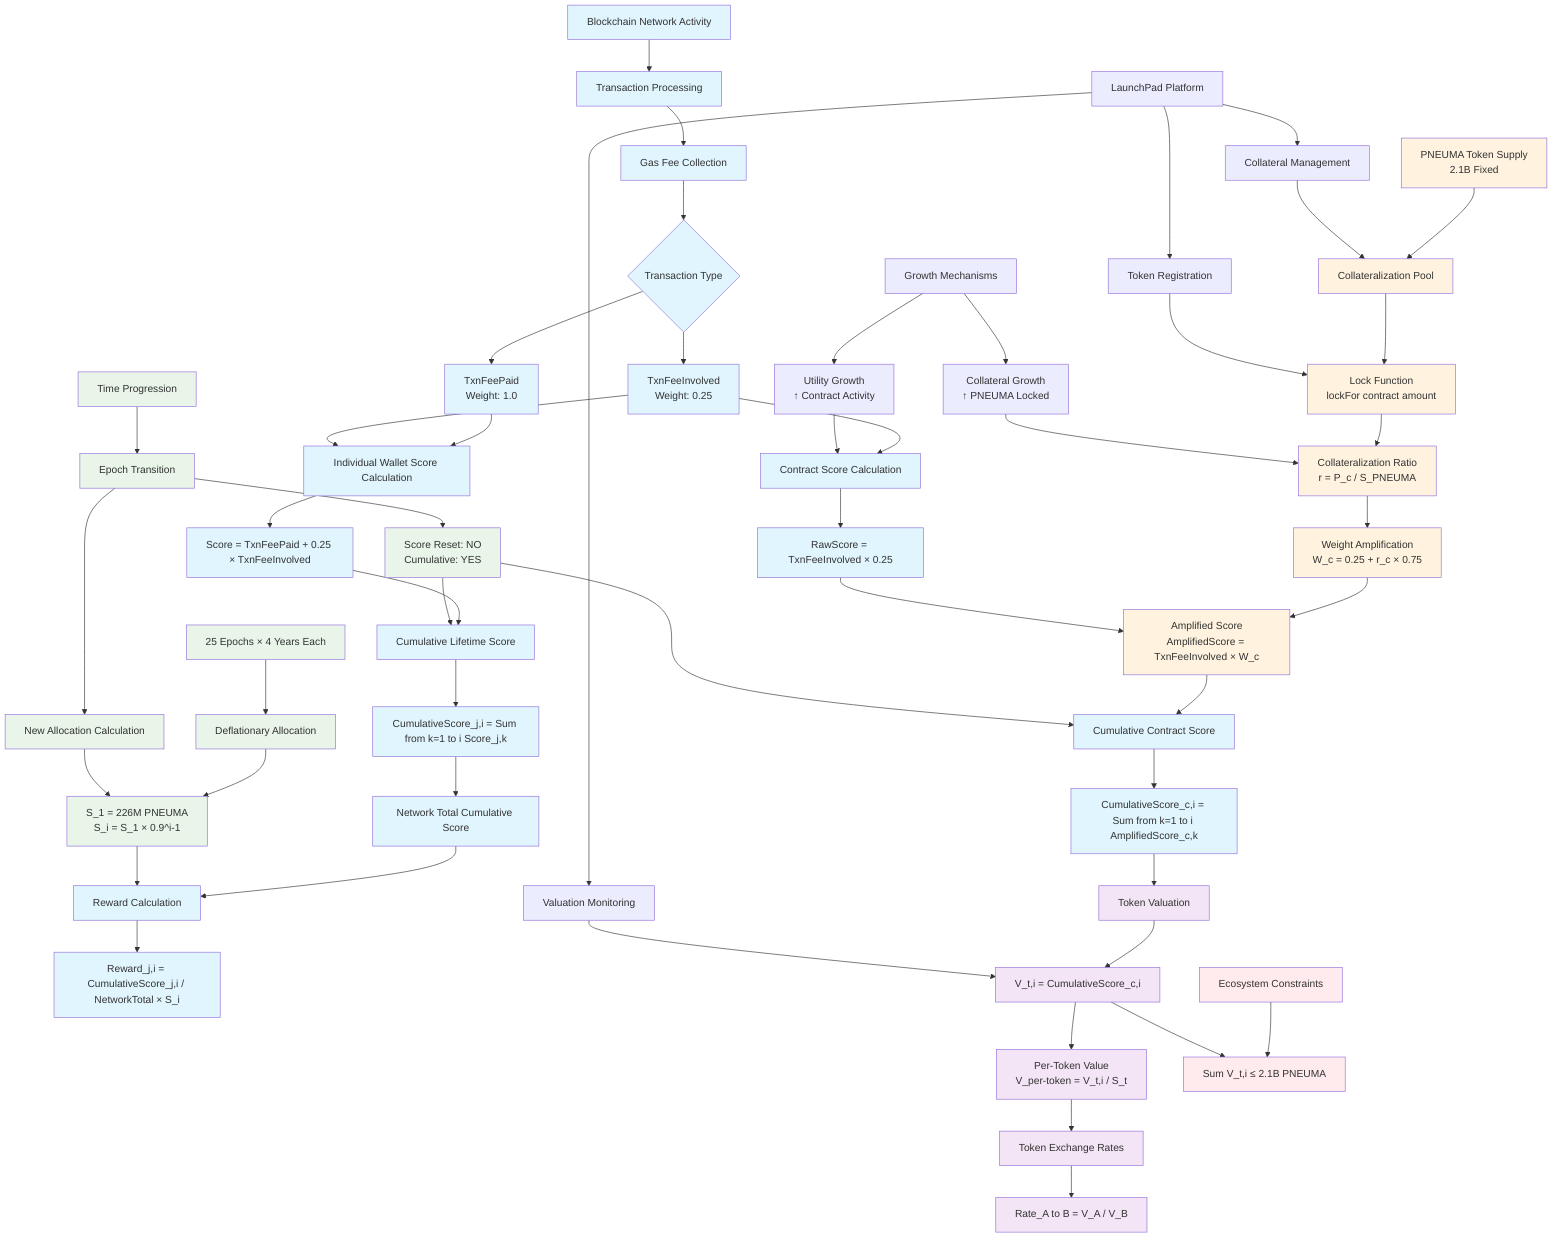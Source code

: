 graph TD
    %% Network Activity Layer
    A[Blockchain Network Activity] --> B[Transaction Processing]
    B --> C[Gas Fee Collection]
    C --> D{Transaction Type}
    
    D --> E[TxnFeePaid<br/>Weight: 1.0]
    D --> F[TxnFeeInvolved<br/>Weight: 0.25]
    
    %% Score Calculation Layer
    E --> G[Individual Wallet Score Calculation]
    F --> G
    F --> H[Contract Score Calculation]
    
    G --> I["Score = TxnFeePaid + 0.25 × TxnFeeInvolved"]
    H --> J["RawScore = TxnFeeInvolved × 0.25"]
    
    %% Collateralization System
    K[PNEUMA Token Supply<br/>2.1B Fixed] --> L[Collateralization Pool]
    L -->     M["Lock Function<br/>lockFor contract amount"]
    M --> N["Collateralization Ratio<br/>r = P_c / S_PNEUMA"]
    
    N -->     O["Weight Amplification<br/>W_c = 0.25 + r_c × 0.75"]
    O -->     P["Amplified Score<br/>AmplifiedScore = TxnFeeInvolved × W_c"]
    
    J --> P
    
    %% Cumulative Scoring
    I --> Q[Cumulative Lifetime Score]
    P --> R[Cumulative Contract Score]
    
    Q -->     S["CumulativeScore_j,i = Sum from k=1 to i Score_j,k"]
    R -->     T["CumulativeScore_c,i = Sum from k=1 to i AmplifiedScore_c,k"]
    
    %% Epoch System
    U[25 Epochs × 4 Years Each] --> V[Deflationary Allocation]
    V -->     W["S_1 = 226M PNEUMA<br/>S_i = S_1 × 0.9^i-1"]
    
    %% Reward Distribution
    S --> X[Network Total Cumulative Score]
    X --> Y[Reward Calculation]
    W --> Y
    Y -->     Z["Reward_j,i = CumulativeScore_j,i / NetworkTotal × S_i"]
    
    %% Token Valuation
    T --> AA[Token Valuation]
    AA --> BB["V_t,i = CumulativeScore_c,i"]
    BB --> CC[Per-Token Value<br/>V_per-token = V_t,i / S_t]
    
    %% Exchange System
    CC --> DD[Token Exchange Rates]
    DD -->     EE["Rate_A to B = V_A / V_B"]
    
    %% Constraints
    FF[Ecosystem Constraints] -->     GG["Sum V_t,i ≤ 2.1B PNEUMA"]
    BB --> GG
    
    %% LaunchPad Integration
    HH[LaunchPad Platform] --> II[Token Registration]
    HH --> JJ[Collateral Management]
    HH --> KK[Valuation Monitoring]
    
    II --> M
    JJ --> L
    KK --> BB
    
    %% Time Flow
    LL[Time Progression] --> MM[Epoch Transition]
    MM --> NN[Score Reset: NO<br/>Cumulative: YES]
    MM --> OO[New Allocation Calculation]
    
    NN --> Q
    NN --> R
    OO --> W
    
    %% Value Growth Dynamics
    PP[Growth Mechanisms] --> QQ[Utility Growth<br/>↑ Contract Activity]
    PP --> RR[Collateral Growth<br/>↑ PNEUMA Locked]
    
    QQ --> H
    RR --> N
    
    %% Styling
    classDef rewardSystem fill:#e1f5fe
    classDef valuationSystem fill:#f3e5f5
    classDef collateralization fill:#fff3e0
    classDef epochSystem fill:#e8f5e8
    classDef constraints fill:#ffebee
    
    class A,B,C,D,E,F,G,H,I,J,Q,R,S,T,X,Y,Z rewardSystem
    class AA,BB,CC,DD,EE valuationSystem
    class K,L,M,N,O,P collateralization
    class U,V,W,LL,MM,NN,OO epochSystem
    class FF,GG constraints